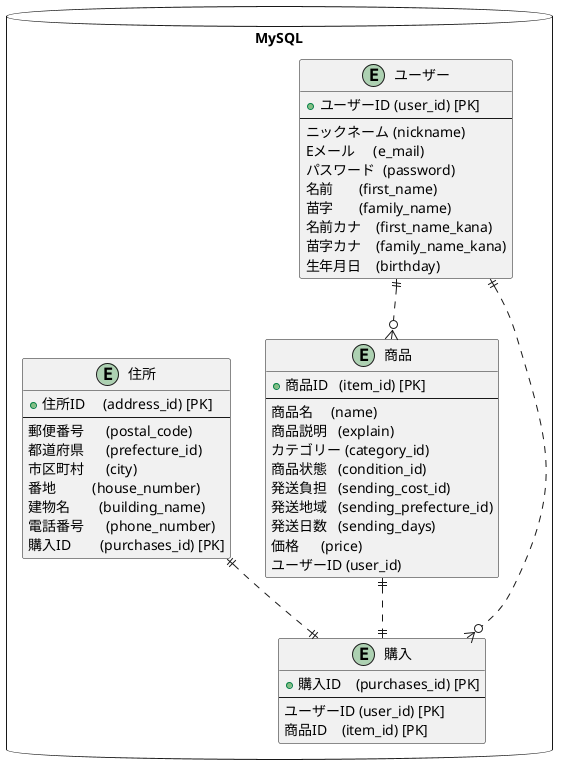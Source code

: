 @startuml EntityRelationship

package "MySQL" as target_system <<Database>> {

    ' ユーザーテーブル
    entity "ユーザー" as users {
        + ユーザーID (user_id) [PK]
        --
        ニックネーム (nickname)
        Eメール     (e_mail)
        パスワード  (password)
        名前       (first_name)
        苗字       (family_name)
        名前カナ    (first_name_kana)
        苗字カナ    (family_name_kana)
        生年月日    (birthday)
       }

    ' 商品テーブル
    entity "商品" as items {
        + 商品ID   (item_id) [PK]
        --
        商品名     (name)
        商品説明   (explain)
        カテゴリー (category_id)
        商品状態   (condition_id)
        発送負担   (sending_cost_id)
        発送地域   (sending_prefecture_id)
        発送日数   (sending_days)
        価格      (price)
        ユーザーID (user_id)
       }
    ' 住所テーブル
    entity "住所" as addresses {
        + 住所ID     (address_id) [PK]
        --
        郵便番号      (postal_code)
        都道府県      (prefecture_id)  
        市区町村      (city)        
        番地          (house_number)
        建物名        (building_name)
        電話番号      (phone_number)
        購入ID        (purchases_id) [PK]
       }

    ' 購入テーブル
    entity "購入" as purchases {
        + 購入ID    (purchases_id) [PK]
        --
          ユーザーID (user_id) [PK]
          商品ID    (item_id) [PK]
    }

    users ||..o{ items
    users ||..o{ purchases
    items ||..|| purchases
    addresses ||..|| purchases
}



@enduml


